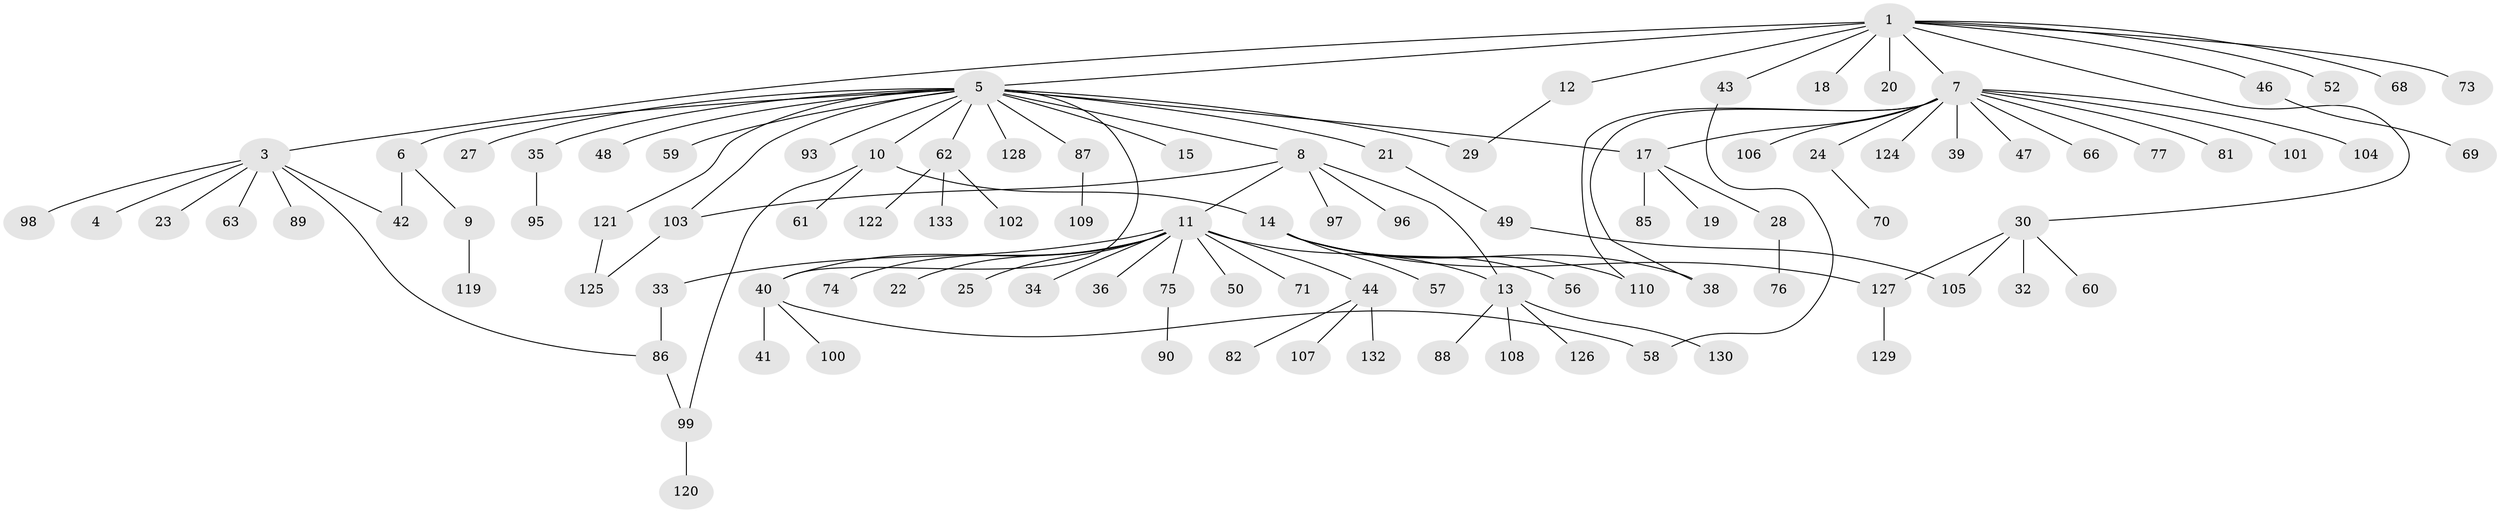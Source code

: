 // original degree distribution, {8: 0.007518796992481203, 7: 0.022556390977443608, 9: 0.007518796992481203, 1: 0.5338345864661654, 20: 0.007518796992481203, 3: 0.05263157894736842, 6: 0.022556390977443608, 2: 0.2932330827067669, 5: 0.03007518796992481, 14: 0.007518796992481203, 10: 0.007518796992481203, 4: 0.007518796992481203}
// Generated by graph-tools (version 1.1) at 2025/41/03/06/25 10:41:50]
// undirected, 101 vertices, 114 edges
graph export_dot {
graph [start="1"]
  node [color=gray90,style=filled];
  1 [super="+2"];
  3 [super="+79"];
  4;
  5 [super="+80"];
  6 [super="+65"];
  7 [super="+45"];
  8 [super="+64"];
  9;
  10 [super="+31"];
  11 [super="+16"];
  12;
  13 [super="+115"];
  14 [super="+26"];
  15 [super="+72"];
  17 [super="+55"];
  18 [super="+37"];
  19;
  20;
  21 [super="+131"];
  22;
  23;
  24;
  25;
  27;
  28 [super="+91"];
  29;
  30 [super="+78"];
  32;
  33 [super="+116"];
  34;
  35;
  36;
  38;
  39 [super="+118"];
  40 [super="+51"];
  41 [super="+54"];
  42 [super="+53"];
  43;
  44 [super="+84"];
  46;
  47;
  48;
  49;
  50 [super="+113"];
  52;
  56;
  57;
  58 [super="+67"];
  59;
  60;
  61 [super="+83"];
  62 [super="+94"];
  63;
  66;
  68;
  69;
  70 [super="+123"];
  71;
  73;
  74;
  75;
  76 [super="+112"];
  77;
  81;
  82;
  85;
  86 [super="+92"];
  87;
  88 [super="+117"];
  89;
  90;
  93;
  95;
  96;
  97;
  98;
  99 [super="+111"];
  100;
  101;
  102;
  103 [super="+114"];
  104;
  105;
  106;
  107;
  108;
  109;
  110;
  119;
  120;
  121;
  122;
  124;
  125;
  126;
  127;
  128;
  129;
  130;
  132;
  133;
  1 -- 3;
  1 -- 5 [weight=2];
  1 -- 20;
  1 -- 30;
  1 -- 43;
  1 -- 46;
  1 -- 73;
  1 -- 18;
  1 -- 68;
  1 -- 52;
  1 -- 7;
  1 -- 12;
  3 -- 4;
  3 -- 23;
  3 -- 42;
  3 -- 63;
  3 -- 86;
  3 -- 89;
  3 -- 98;
  5 -- 6;
  5 -- 8;
  5 -- 10;
  5 -- 15;
  5 -- 17;
  5 -- 21;
  5 -- 27;
  5 -- 29;
  5 -- 35;
  5 -- 48;
  5 -- 59;
  5 -- 62;
  5 -- 87;
  5 -- 93;
  5 -- 121;
  5 -- 128;
  5 -- 40;
  5 -- 103;
  6 -- 9;
  6 -- 42;
  7 -- 24;
  7 -- 39;
  7 -- 66;
  7 -- 106;
  7 -- 101;
  7 -- 38;
  7 -- 104;
  7 -- 77;
  7 -- 110;
  7 -- 47;
  7 -- 17;
  7 -- 81;
  7 -- 124;
  8 -- 11;
  8 -- 13;
  8 -- 96;
  8 -- 97;
  8 -- 103;
  9 -- 119;
  10 -- 14;
  10 -- 61;
  10 -- 99;
  11 -- 13;
  11 -- 22;
  11 -- 25;
  11 -- 33;
  11 -- 34;
  11 -- 36;
  11 -- 40;
  11 -- 44;
  11 -- 50;
  11 -- 71;
  11 -- 74;
  11 -- 75;
  12 -- 29;
  13 -- 88;
  13 -- 108;
  13 -- 126;
  13 -- 130;
  14 -- 38;
  14 -- 56;
  14 -- 57;
  14 -- 110;
  14 -- 127;
  17 -- 19;
  17 -- 28;
  17 -- 85;
  21 -- 49;
  24 -- 70;
  28 -- 76;
  30 -- 32;
  30 -- 60;
  30 -- 105;
  30 -- 127;
  33 -- 86;
  35 -- 95;
  40 -- 41;
  40 -- 58;
  40 -- 100;
  43 -- 58;
  44 -- 82;
  44 -- 107;
  44 -- 132;
  46 -- 69;
  49 -- 105;
  62 -- 102;
  62 -- 122;
  62 -- 133;
  75 -- 90;
  86 -- 99;
  87 -- 109;
  99 -- 120;
  103 -- 125;
  121 -- 125;
  127 -- 129;
}
